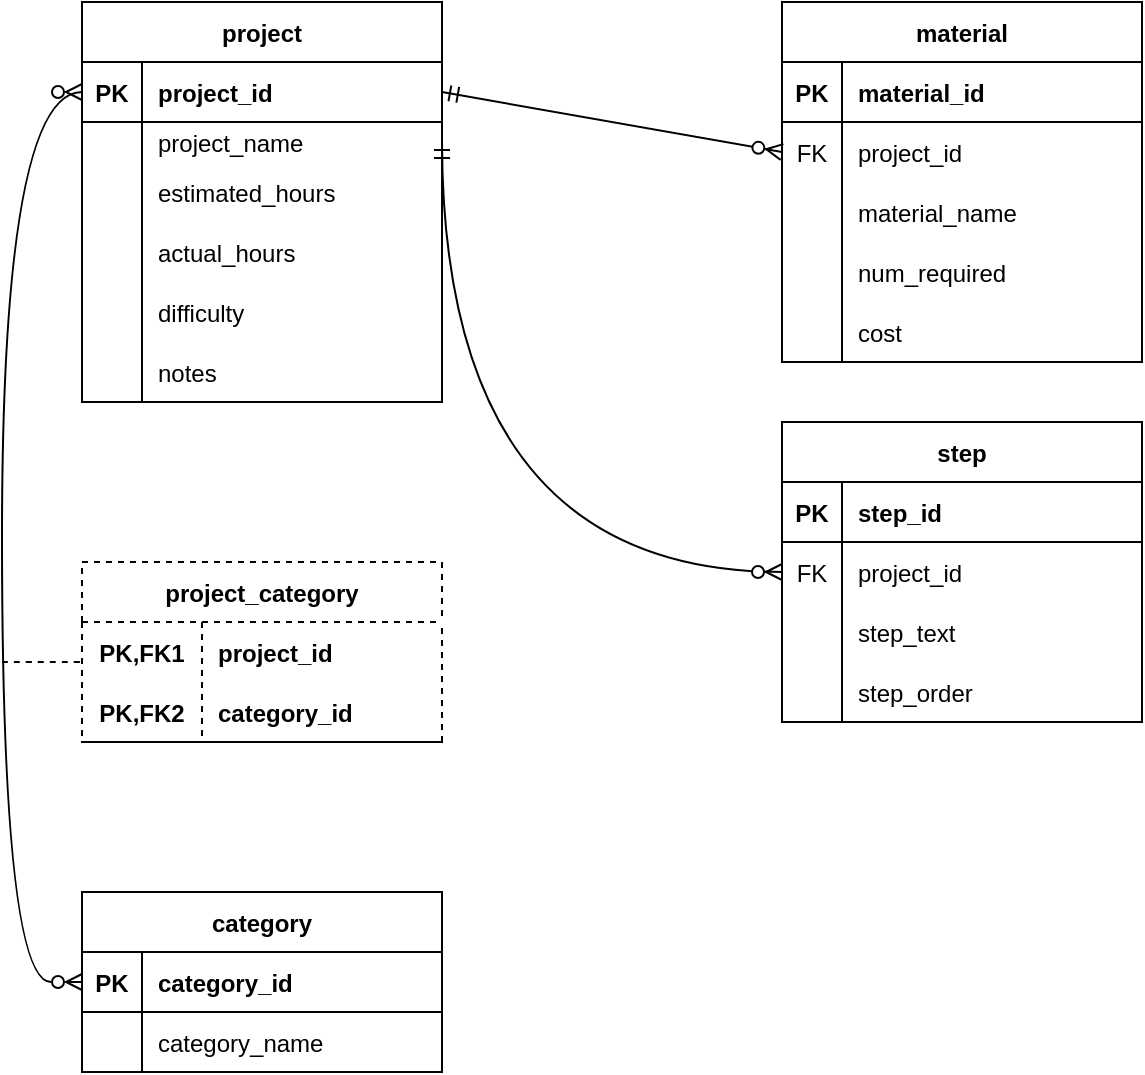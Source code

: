 <mxfile version="20.7.4" type="device"><diagram id="cd7u5iKSwMPa9MWHDGMs" name="Page-1"><mxGraphModel dx="1098" dy="828" grid="1" gridSize="10" guides="1" tooltips="1" connect="1" arrows="1" fold="1" page="1" pageScale="1" pageWidth="850" pageHeight="1100" math="0" shadow="0"><root><mxCell id="0"/><mxCell id="1" parent="0"/><mxCell id="5S1dh4dB7lz2lHTln6fy-1" value="project" style="shape=table;startSize=30;container=1;collapsible=1;childLayout=tableLayout;fixedRows=1;rowLines=0;fontStyle=1;align=center;resizeLast=1;" vertex="1" parent="1"><mxGeometry x="140" y="140" width="180" height="200" as="geometry"/></mxCell><mxCell id="5S1dh4dB7lz2lHTln6fy-2" value="" style="shape=tableRow;horizontal=0;startSize=0;swimlaneHead=0;swimlaneBody=0;fillColor=none;collapsible=0;dropTarget=0;points=[[0,0.5],[1,0.5]];portConstraint=eastwest;top=0;left=0;right=0;bottom=1;" vertex="1" parent="5S1dh4dB7lz2lHTln6fy-1"><mxGeometry y="30" width="180" height="30" as="geometry"/></mxCell><mxCell id="5S1dh4dB7lz2lHTln6fy-3" value="PK" style="shape=partialRectangle;connectable=0;fillColor=none;top=0;left=0;bottom=0;right=0;fontStyle=1;overflow=hidden;" vertex="1" parent="5S1dh4dB7lz2lHTln6fy-2"><mxGeometry width="30" height="30" as="geometry"><mxRectangle width="30" height="30" as="alternateBounds"/></mxGeometry></mxCell><mxCell id="5S1dh4dB7lz2lHTln6fy-4" value="project_id" style="shape=partialRectangle;connectable=0;fillColor=none;top=0;left=0;bottom=0;right=0;align=left;spacingLeft=6;fontStyle=1;overflow=hidden;" vertex="1" parent="5S1dh4dB7lz2lHTln6fy-2"><mxGeometry x="30" width="150" height="30" as="geometry"><mxRectangle width="150" height="30" as="alternateBounds"/></mxGeometry></mxCell><mxCell id="5S1dh4dB7lz2lHTln6fy-5" value="" style="shape=tableRow;horizontal=0;startSize=0;swimlaneHead=0;swimlaneBody=0;fillColor=none;collapsible=0;dropTarget=0;points=[[0,0.5],[1,0.5]];portConstraint=eastwest;top=0;left=0;right=0;bottom=0;" vertex="1" parent="5S1dh4dB7lz2lHTln6fy-1"><mxGeometry y="60" width="180" height="20" as="geometry"/></mxCell><mxCell id="5S1dh4dB7lz2lHTln6fy-6" value="" style="shape=partialRectangle;connectable=0;fillColor=none;top=0;left=0;bottom=0;right=0;editable=1;overflow=hidden;" vertex="1" parent="5S1dh4dB7lz2lHTln6fy-5"><mxGeometry width="30" height="20" as="geometry"><mxRectangle width="30" height="20" as="alternateBounds"/></mxGeometry></mxCell><mxCell id="5S1dh4dB7lz2lHTln6fy-7" value="project_name" style="shape=partialRectangle;connectable=0;fillColor=none;top=0;left=0;bottom=0;right=0;align=left;spacingLeft=6;overflow=hidden;" vertex="1" parent="5S1dh4dB7lz2lHTln6fy-5"><mxGeometry x="30" width="150" height="20" as="geometry"><mxRectangle width="150" height="20" as="alternateBounds"/></mxGeometry></mxCell><mxCell id="5S1dh4dB7lz2lHTln6fy-8" value="" style="shape=tableRow;horizontal=0;startSize=0;swimlaneHead=0;swimlaneBody=0;fillColor=none;collapsible=0;dropTarget=0;points=[[0,0.5],[1,0.5]];portConstraint=eastwest;top=0;left=0;right=0;bottom=0;" vertex="1" parent="5S1dh4dB7lz2lHTln6fy-1"><mxGeometry y="80" width="180" height="30" as="geometry"/></mxCell><mxCell id="5S1dh4dB7lz2lHTln6fy-9" value="" style="shape=partialRectangle;connectable=0;fillColor=none;top=0;left=0;bottom=0;right=0;editable=1;overflow=hidden;" vertex="1" parent="5S1dh4dB7lz2lHTln6fy-8"><mxGeometry width="30" height="30" as="geometry"><mxRectangle width="30" height="30" as="alternateBounds"/></mxGeometry></mxCell><mxCell id="5S1dh4dB7lz2lHTln6fy-10" value="estimated_hours" style="shape=partialRectangle;connectable=0;fillColor=none;top=0;left=0;bottom=0;right=0;align=left;spacingLeft=6;overflow=hidden;" vertex="1" parent="5S1dh4dB7lz2lHTln6fy-8"><mxGeometry x="30" width="150" height="30" as="geometry"><mxRectangle width="150" height="30" as="alternateBounds"/></mxGeometry></mxCell><mxCell id="5S1dh4dB7lz2lHTln6fy-11" value="" style="shape=tableRow;horizontal=0;startSize=0;swimlaneHead=0;swimlaneBody=0;fillColor=none;collapsible=0;dropTarget=0;points=[[0,0.5],[1,0.5]];portConstraint=eastwest;top=0;left=0;right=0;bottom=0;" vertex="1" parent="5S1dh4dB7lz2lHTln6fy-1"><mxGeometry y="110" width="180" height="30" as="geometry"/></mxCell><mxCell id="5S1dh4dB7lz2lHTln6fy-12" value="" style="shape=partialRectangle;connectable=0;fillColor=none;top=0;left=0;bottom=0;right=0;editable=1;overflow=hidden;" vertex="1" parent="5S1dh4dB7lz2lHTln6fy-11"><mxGeometry width="30" height="30" as="geometry"><mxRectangle width="30" height="30" as="alternateBounds"/></mxGeometry></mxCell><mxCell id="5S1dh4dB7lz2lHTln6fy-13" value="actual_hours" style="shape=partialRectangle;connectable=0;fillColor=none;top=0;left=0;bottom=0;right=0;align=left;spacingLeft=6;overflow=hidden;" vertex="1" parent="5S1dh4dB7lz2lHTln6fy-11"><mxGeometry x="30" width="150" height="30" as="geometry"><mxRectangle width="150" height="30" as="alternateBounds"/></mxGeometry></mxCell><mxCell id="5S1dh4dB7lz2lHTln6fy-14" style="shape=tableRow;horizontal=0;startSize=0;swimlaneHead=0;swimlaneBody=0;fillColor=none;collapsible=0;dropTarget=0;points=[[0,0.5],[1,0.5]];portConstraint=eastwest;top=0;left=0;right=0;bottom=0;" vertex="1" parent="5S1dh4dB7lz2lHTln6fy-1"><mxGeometry y="140" width="180" height="30" as="geometry"/></mxCell><mxCell id="5S1dh4dB7lz2lHTln6fy-15" style="shape=partialRectangle;connectable=0;fillColor=none;top=0;left=0;bottom=0;right=0;editable=1;overflow=hidden;" vertex="1" parent="5S1dh4dB7lz2lHTln6fy-14"><mxGeometry width="30" height="30" as="geometry"><mxRectangle width="30" height="30" as="alternateBounds"/></mxGeometry></mxCell><mxCell id="5S1dh4dB7lz2lHTln6fy-16" value="difficulty" style="shape=partialRectangle;connectable=0;fillColor=none;top=0;left=0;bottom=0;right=0;align=left;spacingLeft=6;overflow=hidden;" vertex="1" parent="5S1dh4dB7lz2lHTln6fy-14"><mxGeometry x="30" width="150" height="30" as="geometry"><mxRectangle width="150" height="30" as="alternateBounds"/></mxGeometry></mxCell><mxCell id="5S1dh4dB7lz2lHTln6fy-17" style="shape=tableRow;horizontal=0;startSize=0;swimlaneHead=0;swimlaneBody=0;fillColor=none;collapsible=0;dropTarget=0;points=[[0,0.5],[1,0.5]];portConstraint=eastwest;top=0;left=0;right=0;bottom=0;" vertex="1" parent="5S1dh4dB7lz2lHTln6fy-1"><mxGeometry y="170" width="180" height="30" as="geometry"/></mxCell><mxCell id="5S1dh4dB7lz2lHTln6fy-18" style="shape=partialRectangle;connectable=0;fillColor=none;top=0;left=0;bottom=0;right=0;editable=1;overflow=hidden;" vertex="1" parent="5S1dh4dB7lz2lHTln6fy-17"><mxGeometry width="30" height="30" as="geometry"><mxRectangle width="30" height="30" as="alternateBounds"/></mxGeometry></mxCell><mxCell id="5S1dh4dB7lz2lHTln6fy-19" value="notes" style="shape=partialRectangle;connectable=0;fillColor=none;top=0;left=0;bottom=0;right=0;align=left;spacingLeft=6;overflow=hidden;" vertex="1" parent="5S1dh4dB7lz2lHTln6fy-17"><mxGeometry x="30" width="150" height="30" as="geometry"><mxRectangle width="150" height="30" as="alternateBounds"/></mxGeometry></mxCell><mxCell id="5S1dh4dB7lz2lHTln6fy-20" value="material" style="shape=table;startSize=30;container=1;collapsible=1;childLayout=tableLayout;fixedRows=1;rowLines=0;fontStyle=1;align=center;resizeLast=1;" vertex="1" parent="1"><mxGeometry x="490" y="140" width="180" height="180" as="geometry"/></mxCell><mxCell id="5S1dh4dB7lz2lHTln6fy-21" value="" style="shape=tableRow;horizontal=0;startSize=0;swimlaneHead=0;swimlaneBody=0;fillColor=none;collapsible=0;dropTarget=0;points=[[0,0.5],[1,0.5]];portConstraint=eastwest;top=0;left=0;right=0;bottom=1;" vertex="1" parent="5S1dh4dB7lz2lHTln6fy-20"><mxGeometry y="30" width="180" height="30" as="geometry"/></mxCell><mxCell id="5S1dh4dB7lz2lHTln6fy-22" value="PK" style="shape=partialRectangle;connectable=0;fillColor=none;top=0;left=0;bottom=0;right=0;fontStyle=1;overflow=hidden;" vertex="1" parent="5S1dh4dB7lz2lHTln6fy-21"><mxGeometry width="30" height="30" as="geometry"><mxRectangle width="30" height="30" as="alternateBounds"/></mxGeometry></mxCell><mxCell id="5S1dh4dB7lz2lHTln6fy-23" value="material_id" style="shape=partialRectangle;connectable=0;fillColor=none;top=0;left=0;bottom=0;right=0;align=left;spacingLeft=6;fontStyle=1;overflow=hidden;" vertex="1" parent="5S1dh4dB7lz2lHTln6fy-21"><mxGeometry x="30" width="150" height="30" as="geometry"><mxRectangle width="150" height="30" as="alternateBounds"/></mxGeometry></mxCell><mxCell id="5S1dh4dB7lz2lHTln6fy-24" value="" style="shape=tableRow;horizontal=0;startSize=0;swimlaneHead=0;swimlaneBody=0;fillColor=none;collapsible=0;dropTarget=0;points=[[0,0.5],[1,0.5]];portConstraint=eastwest;top=0;left=0;right=0;bottom=0;" vertex="1" parent="5S1dh4dB7lz2lHTln6fy-20"><mxGeometry y="60" width="180" height="30" as="geometry"/></mxCell><mxCell id="5S1dh4dB7lz2lHTln6fy-25" value="FK" style="shape=partialRectangle;connectable=0;fillColor=none;top=0;left=0;bottom=0;right=0;editable=1;overflow=hidden;" vertex="1" parent="5S1dh4dB7lz2lHTln6fy-24"><mxGeometry width="30" height="30" as="geometry"><mxRectangle width="30" height="30" as="alternateBounds"/></mxGeometry></mxCell><mxCell id="5S1dh4dB7lz2lHTln6fy-26" value="project_id" style="shape=partialRectangle;connectable=0;fillColor=none;top=0;left=0;bottom=0;right=0;align=left;spacingLeft=6;overflow=hidden;" vertex="1" parent="5S1dh4dB7lz2lHTln6fy-24"><mxGeometry x="30" width="150" height="30" as="geometry"><mxRectangle width="150" height="30" as="alternateBounds"/></mxGeometry></mxCell><mxCell id="5S1dh4dB7lz2lHTln6fy-27" value="" style="shape=tableRow;horizontal=0;startSize=0;swimlaneHead=0;swimlaneBody=0;fillColor=none;collapsible=0;dropTarget=0;points=[[0,0.5],[1,0.5]];portConstraint=eastwest;top=0;left=0;right=0;bottom=0;" vertex="1" parent="5S1dh4dB7lz2lHTln6fy-20"><mxGeometry y="90" width="180" height="30" as="geometry"/></mxCell><mxCell id="5S1dh4dB7lz2lHTln6fy-28" value="" style="shape=partialRectangle;connectable=0;fillColor=none;top=0;left=0;bottom=0;right=0;editable=1;overflow=hidden;" vertex="1" parent="5S1dh4dB7lz2lHTln6fy-27"><mxGeometry width="30" height="30" as="geometry"><mxRectangle width="30" height="30" as="alternateBounds"/></mxGeometry></mxCell><mxCell id="5S1dh4dB7lz2lHTln6fy-29" value="material_name" style="shape=partialRectangle;connectable=0;fillColor=none;top=0;left=0;bottom=0;right=0;align=left;spacingLeft=6;overflow=hidden;" vertex="1" parent="5S1dh4dB7lz2lHTln6fy-27"><mxGeometry x="30" width="150" height="30" as="geometry"><mxRectangle width="150" height="30" as="alternateBounds"/></mxGeometry></mxCell><mxCell id="5S1dh4dB7lz2lHTln6fy-30" value="" style="shape=tableRow;horizontal=0;startSize=0;swimlaneHead=0;swimlaneBody=0;fillColor=none;collapsible=0;dropTarget=0;points=[[0,0.5],[1,0.5]];portConstraint=eastwest;top=0;left=0;right=0;bottom=0;" vertex="1" parent="5S1dh4dB7lz2lHTln6fy-20"><mxGeometry y="120" width="180" height="30" as="geometry"/></mxCell><mxCell id="5S1dh4dB7lz2lHTln6fy-31" value="" style="shape=partialRectangle;connectable=0;fillColor=none;top=0;left=0;bottom=0;right=0;editable=1;overflow=hidden;" vertex="1" parent="5S1dh4dB7lz2lHTln6fy-30"><mxGeometry width="30" height="30" as="geometry"><mxRectangle width="30" height="30" as="alternateBounds"/></mxGeometry></mxCell><mxCell id="5S1dh4dB7lz2lHTln6fy-32" value="num_required" style="shape=partialRectangle;connectable=0;fillColor=none;top=0;left=0;bottom=0;right=0;align=left;spacingLeft=6;overflow=hidden;" vertex="1" parent="5S1dh4dB7lz2lHTln6fy-30"><mxGeometry x="30" width="150" height="30" as="geometry"><mxRectangle width="150" height="30" as="alternateBounds"/></mxGeometry></mxCell><mxCell id="5S1dh4dB7lz2lHTln6fy-33" style="shape=tableRow;horizontal=0;startSize=0;swimlaneHead=0;swimlaneBody=0;fillColor=none;collapsible=0;dropTarget=0;points=[[0,0.5],[1,0.5]];portConstraint=eastwest;top=0;left=0;right=0;bottom=0;" vertex="1" parent="5S1dh4dB7lz2lHTln6fy-20"><mxGeometry y="150" width="180" height="30" as="geometry"/></mxCell><mxCell id="5S1dh4dB7lz2lHTln6fy-34" style="shape=partialRectangle;connectable=0;fillColor=none;top=0;left=0;bottom=0;right=0;editable=1;overflow=hidden;" vertex="1" parent="5S1dh4dB7lz2lHTln6fy-33"><mxGeometry width="30" height="30" as="geometry"><mxRectangle width="30" height="30" as="alternateBounds"/></mxGeometry></mxCell><mxCell id="5S1dh4dB7lz2lHTln6fy-35" value="cost" style="shape=partialRectangle;connectable=0;fillColor=none;top=0;left=0;bottom=0;right=0;align=left;spacingLeft=6;overflow=hidden;" vertex="1" parent="5S1dh4dB7lz2lHTln6fy-33"><mxGeometry x="30" width="150" height="30" as="geometry"><mxRectangle width="150" height="30" as="alternateBounds"/></mxGeometry></mxCell><mxCell id="5S1dh4dB7lz2lHTln6fy-36" value="step" style="shape=table;startSize=30;container=1;collapsible=1;childLayout=tableLayout;fixedRows=1;rowLines=0;fontStyle=1;align=center;resizeLast=1;" vertex="1" parent="1"><mxGeometry x="490" y="350" width="180" height="150" as="geometry"/></mxCell><mxCell id="5S1dh4dB7lz2lHTln6fy-37" value="" style="shape=tableRow;horizontal=0;startSize=0;swimlaneHead=0;swimlaneBody=0;fillColor=none;collapsible=0;dropTarget=0;points=[[0,0.5],[1,0.5]];portConstraint=eastwest;top=0;left=0;right=0;bottom=1;" vertex="1" parent="5S1dh4dB7lz2lHTln6fy-36"><mxGeometry y="30" width="180" height="30" as="geometry"/></mxCell><mxCell id="5S1dh4dB7lz2lHTln6fy-38" value="PK" style="shape=partialRectangle;connectable=0;fillColor=none;top=0;left=0;bottom=0;right=0;fontStyle=1;overflow=hidden;" vertex="1" parent="5S1dh4dB7lz2lHTln6fy-37"><mxGeometry width="30" height="30" as="geometry"><mxRectangle width="30" height="30" as="alternateBounds"/></mxGeometry></mxCell><mxCell id="5S1dh4dB7lz2lHTln6fy-39" value="step_id" style="shape=partialRectangle;connectable=0;fillColor=none;top=0;left=0;bottom=0;right=0;align=left;spacingLeft=6;fontStyle=1;overflow=hidden;" vertex="1" parent="5S1dh4dB7lz2lHTln6fy-37"><mxGeometry x="30" width="150" height="30" as="geometry"><mxRectangle width="150" height="30" as="alternateBounds"/></mxGeometry></mxCell><mxCell id="5S1dh4dB7lz2lHTln6fy-40" value="" style="shape=tableRow;horizontal=0;startSize=0;swimlaneHead=0;swimlaneBody=0;fillColor=none;collapsible=0;dropTarget=0;points=[[0,0.5],[1,0.5]];portConstraint=eastwest;top=0;left=0;right=0;bottom=0;" vertex="1" parent="5S1dh4dB7lz2lHTln6fy-36"><mxGeometry y="60" width="180" height="30" as="geometry"/></mxCell><mxCell id="5S1dh4dB7lz2lHTln6fy-41" value="FK" style="shape=partialRectangle;connectable=0;fillColor=none;top=0;left=0;bottom=0;right=0;editable=1;overflow=hidden;" vertex="1" parent="5S1dh4dB7lz2lHTln6fy-40"><mxGeometry width="30" height="30" as="geometry"><mxRectangle width="30" height="30" as="alternateBounds"/></mxGeometry></mxCell><mxCell id="5S1dh4dB7lz2lHTln6fy-42" value="project_id" style="shape=partialRectangle;connectable=0;fillColor=none;top=0;left=0;bottom=0;right=0;align=left;spacingLeft=6;overflow=hidden;" vertex="1" parent="5S1dh4dB7lz2lHTln6fy-40"><mxGeometry x="30" width="150" height="30" as="geometry"><mxRectangle width="150" height="30" as="alternateBounds"/></mxGeometry></mxCell><mxCell id="5S1dh4dB7lz2lHTln6fy-43" value="" style="shape=tableRow;horizontal=0;startSize=0;swimlaneHead=0;swimlaneBody=0;fillColor=none;collapsible=0;dropTarget=0;points=[[0,0.5],[1,0.5]];portConstraint=eastwest;top=0;left=0;right=0;bottom=0;" vertex="1" parent="5S1dh4dB7lz2lHTln6fy-36"><mxGeometry y="90" width="180" height="30" as="geometry"/></mxCell><mxCell id="5S1dh4dB7lz2lHTln6fy-44" value="" style="shape=partialRectangle;connectable=0;fillColor=none;top=0;left=0;bottom=0;right=0;editable=1;overflow=hidden;" vertex="1" parent="5S1dh4dB7lz2lHTln6fy-43"><mxGeometry width="30" height="30" as="geometry"><mxRectangle width="30" height="30" as="alternateBounds"/></mxGeometry></mxCell><mxCell id="5S1dh4dB7lz2lHTln6fy-45" value="step_text" style="shape=partialRectangle;connectable=0;fillColor=none;top=0;left=0;bottom=0;right=0;align=left;spacingLeft=6;overflow=hidden;" vertex="1" parent="5S1dh4dB7lz2lHTln6fy-43"><mxGeometry x="30" width="150" height="30" as="geometry"><mxRectangle width="150" height="30" as="alternateBounds"/></mxGeometry></mxCell><mxCell id="5S1dh4dB7lz2lHTln6fy-46" value="" style="shape=tableRow;horizontal=0;startSize=0;swimlaneHead=0;swimlaneBody=0;fillColor=none;collapsible=0;dropTarget=0;points=[[0,0.5],[1,0.5]];portConstraint=eastwest;top=0;left=0;right=0;bottom=0;" vertex="1" parent="5S1dh4dB7lz2lHTln6fy-36"><mxGeometry y="120" width="180" height="30" as="geometry"/></mxCell><mxCell id="5S1dh4dB7lz2lHTln6fy-47" value="" style="shape=partialRectangle;connectable=0;fillColor=none;top=0;left=0;bottom=0;right=0;editable=1;overflow=hidden;" vertex="1" parent="5S1dh4dB7lz2lHTln6fy-46"><mxGeometry width="30" height="30" as="geometry"><mxRectangle width="30" height="30" as="alternateBounds"/></mxGeometry></mxCell><mxCell id="5S1dh4dB7lz2lHTln6fy-48" value="step_order" style="shape=partialRectangle;connectable=0;fillColor=none;top=0;left=0;bottom=0;right=0;align=left;spacingLeft=6;overflow=hidden;" vertex="1" parent="5S1dh4dB7lz2lHTln6fy-46"><mxGeometry x="30" width="150" height="30" as="geometry"><mxRectangle width="150" height="30" as="alternateBounds"/></mxGeometry></mxCell><mxCell id="5S1dh4dB7lz2lHTln6fy-49" value="category" style="shape=table;startSize=30;container=1;collapsible=1;childLayout=tableLayout;fixedRows=1;rowLines=0;fontStyle=1;align=center;resizeLast=1;" vertex="1" parent="1"><mxGeometry x="140" y="585" width="180" height="90" as="geometry"/></mxCell><mxCell id="5S1dh4dB7lz2lHTln6fy-50" value="" style="shape=tableRow;horizontal=0;startSize=0;swimlaneHead=0;swimlaneBody=0;fillColor=none;collapsible=0;dropTarget=0;points=[[0,0.5],[1,0.5]];portConstraint=eastwest;top=0;left=0;right=0;bottom=1;" vertex="1" parent="5S1dh4dB7lz2lHTln6fy-49"><mxGeometry y="30" width="180" height="30" as="geometry"/></mxCell><mxCell id="5S1dh4dB7lz2lHTln6fy-51" value="PK" style="shape=partialRectangle;connectable=0;fillColor=none;top=0;left=0;bottom=0;right=0;fontStyle=1;overflow=hidden;" vertex="1" parent="5S1dh4dB7lz2lHTln6fy-50"><mxGeometry width="30" height="30" as="geometry"><mxRectangle width="30" height="30" as="alternateBounds"/></mxGeometry></mxCell><mxCell id="5S1dh4dB7lz2lHTln6fy-52" value="category_id" style="shape=partialRectangle;connectable=0;fillColor=none;top=0;left=0;bottom=0;right=0;align=left;spacingLeft=6;fontStyle=1;overflow=hidden;" vertex="1" parent="5S1dh4dB7lz2lHTln6fy-50"><mxGeometry x="30" width="150" height="30" as="geometry"><mxRectangle width="150" height="30" as="alternateBounds"/></mxGeometry></mxCell><mxCell id="5S1dh4dB7lz2lHTln6fy-53" value="" style="shape=tableRow;horizontal=0;startSize=0;swimlaneHead=0;swimlaneBody=0;fillColor=none;collapsible=0;dropTarget=0;points=[[0,0.5],[1,0.5]];portConstraint=eastwest;top=0;left=0;right=0;bottom=0;" vertex="1" parent="5S1dh4dB7lz2lHTln6fy-49"><mxGeometry y="60" width="180" height="30" as="geometry"/></mxCell><mxCell id="5S1dh4dB7lz2lHTln6fy-54" value="" style="shape=partialRectangle;connectable=0;fillColor=none;top=0;left=0;bottom=0;right=0;editable=1;overflow=hidden;" vertex="1" parent="5S1dh4dB7lz2lHTln6fy-53"><mxGeometry width="30" height="30" as="geometry"><mxRectangle width="30" height="30" as="alternateBounds"/></mxGeometry></mxCell><mxCell id="5S1dh4dB7lz2lHTln6fy-55" value="category_name" style="shape=partialRectangle;connectable=0;fillColor=none;top=0;left=0;bottom=0;right=0;align=left;spacingLeft=6;overflow=hidden;" vertex="1" parent="5S1dh4dB7lz2lHTln6fy-53"><mxGeometry x="30" width="150" height="30" as="geometry"><mxRectangle width="150" height="30" as="alternateBounds"/></mxGeometry></mxCell><mxCell id="5S1dh4dB7lz2lHTln6fy-62" value="project_category" style="shape=table;startSize=30;container=1;collapsible=1;childLayout=tableLayout;fixedRows=1;rowLines=0;fontStyle=1;align=center;resizeLast=1;dashed=1;" vertex="1" parent="1"><mxGeometry x="140" y="420" width="180" height="90" as="geometry"/></mxCell><mxCell id="5S1dh4dB7lz2lHTln6fy-63" value="" style="shape=tableRow;horizontal=0;startSize=0;swimlaneHead=0;swimlaneBody=0;fillColor=none;collapsible=0;dropTarget=0;points=[[0,0.5],[1,0.5]];portConstraint=eastwest;top=0;left=0;right=0;bottom=0;" vertex="1" parent="5S1dh4dB7lz2lHTln6fy-62"><mxGeometry y="30" width="180" height="30" as="geometry"/></mxCell><mxCell id="5S1dh4dB7lz2lHTln6fy-64" value="PK,FK1" style="shape=partialRectangle;connectable=0;fillColor=none;top=0;left=0;bottom=0;right=0;fontStyle=1;overflow=hidden;" vertex="1" parent="5S1dh4dB7lz2lHTln6fy-63"><mxGeometry width="60" height="30" as="geometry"><mxRectangle width="60" height="30" as="alternateBounds"/></mxGeometry></mxCell><mxCell id="5S1dh4dB7lz2lHTln6fy-65" value="project_id" style="shape=partialRectangle;connectable=0;fillColor=none;top=0;left=0;bottom=0;right=0;align=left;spacingLeft=6;fontStyle=1;overflow=hidden;" vertex="1" parent="5S1dh4dB7lz2lHTln6fy-63"><mxGeometry x="60" width="120" height="30" as="geometry"><mxRectangle width="120" height="30" as="alternateBounds"/></mxGeometry></mxCell><mxCell id="5S1dh4dB7lz2lHTln6fy-66" value="" style="shape=tableRow;horizontal=0;startSize=0;swimlaneHead=0;swimlaneBody=0;fillColor=none;collapsible=0;dropTarget=0;points=[[0,0.5],[1,0.5]];portConstraint=eastwest;top=0;left=0;right=0;bottom=1;" vertex="1" parent="5S1dh4dB7lz2lHTln6fy-62"><mxGeometry y="60" width="180" height="30" as="geometry"/></mxCell><mxCell id="5S1dh4dB7lz2lHTln6fy-67" value="PK,FK2" style="shape=partialRectangle;connectable=0;fillColor=none;top=0;left=0;bottom=0;right=0;fontStyle=1;overflow=hidden;" vertex="1" parent="5S1dh4dB7lz2lHTln6fy-66"><mxGeometry width="60" height="30" as="geometry"><mxRectangle width="60" height="30" as="alternateBounds"/></mxGeometry></mxCell><mxCell id="5S1dh4dB7lz2lHTln6fy-68" value="category_id" style="shape=partialRectangle;connectable=0;fillColor=none;top=0;left=0;bottom=0;right=0;align=left;spacingLeft=6;fontStyle=1;overflow=hidden;" vertex="1" parent="5S1dh4dB7lz2lHTln6fy-66"><mxGeometry x="60" width="120" height="30" as="geometry"><mxRectangle width="120" height="30" as="alternateBounds"/></mxGeometry></mxCell><mxCell id="5S1dh4dB7lz2lHTln6fy-75" value="" style="fontSize=12;html=1;endArrow=ERzeroToMany;endFill=1;rounded=0;entryX=0;entryY=0.5;entryDx=0;entryDy=0;exitX=0;exitY=0.5;exitDx=0;exitDy=0;edgeStyle=orthogonalEdgeStyle;curved=1;startArrow=ERzeroToMany;startFill=0;" edge="1" parent="1" source="5S1dh4dB7lz2lHTln6fy-50" target="5S1dh4dB7lz2lHTln6fy-2"><mxGeometry x="0.03" y="40" width="100" height="100" relative="1" as="geometry"><mxPoint x="30" y="290" as="sourcePoint"/><mxPoint x="130" y="190" as="targetPoint"/><Array as="points"><mxPoint x="100" y="630"/><mxPoint x="100" y="185"/></Array><mxPoint as="offset"/></mxGeometry></mxCell><mxCell id="5S1dh4dB7lz2lHTln6fy-76" value="" style="endArrow=none;html=1;rounded=0;curved=1;dashed=1;" edge="1" parent="1"><mxGeometry relative="1" as="geometry"><mxPoint x="100" y="470" as="sourcePoint"/><mxPoint x="140" y="470" as="targetPoint"/></mxGeometry></mxCell><mxCell id="5S1dh4dB7lz2lHTln6fy-77" value="" style="fontSize=12;html=1;endArrow=ERzeroToMany;endFill=1;rounded=0;exitX=1;exitY=0.5;exitDx=0;exitDy=0;entryX=0;entryY=0.5;entryDx=0;entryDy=0;startArrow=ERmandOne;startFill=0;" edge="1" parent="1" source="5S1dh4dB7lz2lHTln6fy-2" target="5S1dh4dB7lz2lHTln6fy-24"><mxGeometry width="100" height="100" relative="1" as="geometry"><mxPoint x="360" y="180" as="sourcePoint"/><mxPoint x="460" y="80" as="targetPoint"/></mxGeometry></mxCell><mxCell id="5S1dh4dB7lz2lHTln6fy-78" value="" style="fontSize=12;html=1;endArrow=ERzeroToMany;endFill=1;rounded=0;exitX=1;exitY=0.5;exitDx=0;exitDy=0;entryX=0;entryY=0.5;entryDx=0;entryDy=0;startArrow=ERmandOne;startFill=0;edgeStyle=orthogonalEdgeStyle;curved=1;" edge="1" parent="1" target="5S1dh4dB7lz2lHTln6fy-40"><mxGeometry width="100" height="100" relative="1" as="geometry"><mxPoint x="320" y="210" as="sourcePoint"/><mxPoint x="490" y="240" as="targetPoint"/></mxGeometry></mxCell></root></mxGraphModel></diagram></mxfile>